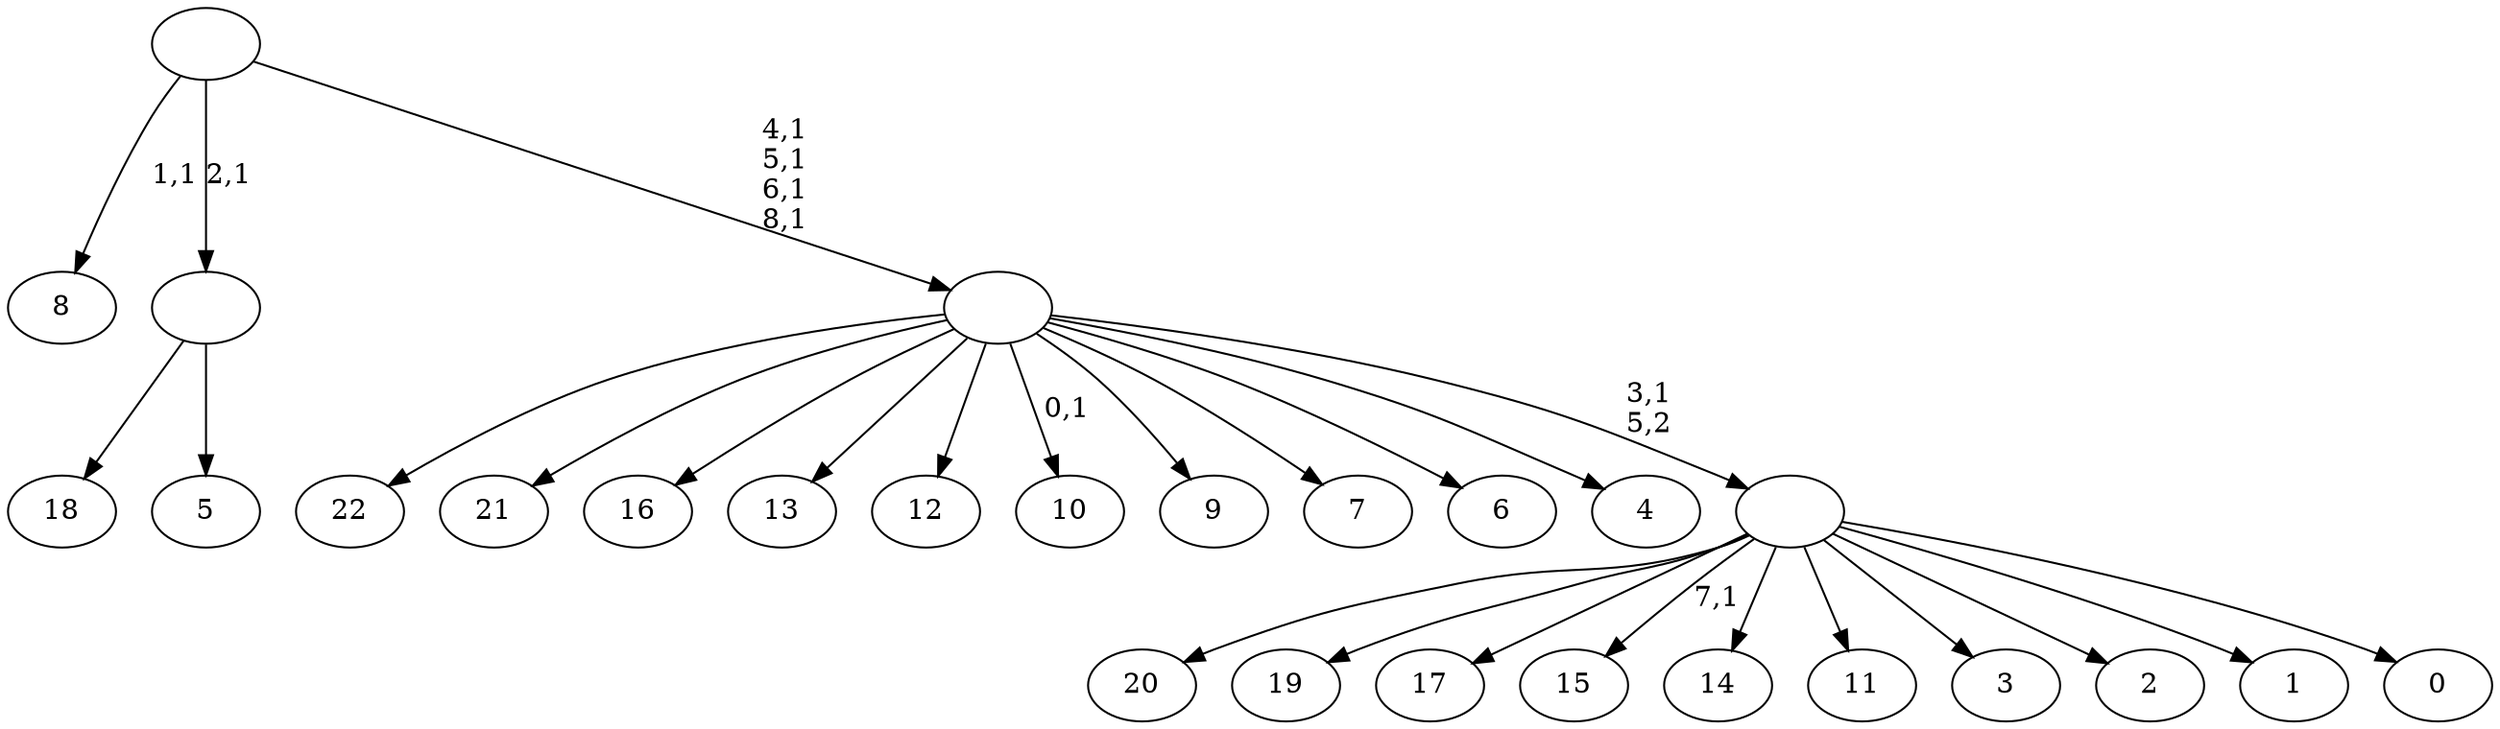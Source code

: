 digraph T {
	32 [label="22"]
	31 [label="21"]
	30 [label="20"]
	29 [label="19"]
	28 [label="18"]
	27 [label="17"]
	26 [label="16"]
	25 [label="15"]
	23 [label="14"]
	22 [label="13"]
	21 [label="12"]
	20 [label="11"]
	19 [label="10"]
	17 [label="9"]
	16 [label="8"]
	14 [label="7"]
	13 [label="6"]
	12 [label="5"]
	11 [label=""]
	10 [label="4"]
	9 [label="3"]
	8 [label="2"]
	7 [label="1"]
	6 [label="0"]
	5 [label=""]
	4 [label=""]
	0 [label=""]
	11 -> 28 [label=""]
	11 -> 12 [label=""]
	5 -> 25 [label="7,1"]
	5 -> 30 [label=""]
	5 -> 29 [label=""]
	5 -> 27 [label=""]
	5 -> 23 [label=""]
	5 -> 20 [label=""]
	5 -> 9 [label=""]
	5 -> 8 [label=""]
	5 -> 7 [label=""]
	5 -> 6 [label=""]
	4 -> 19 [label="0,1"]
	4 -> 32 [label=""]
	4 -> 31 [label=""]
	4 -> 26 [label=""]
	4 -> 22 [label=""]
	4 -> 21 [label=""]
	4 -> 17 [label=""]
	4 -> 14 [label=""]
	4 -> 13 [label=""]
	4 -> 10 [label=""]
	4 -> 5 [label="3,1\n5,2"]
	0 -> 4 [label="4,1\n5,1\n6,1\n8,1"]
	0 -> 16 [label="1,1"]
	0 -> 11 [label="2,1"]
}
